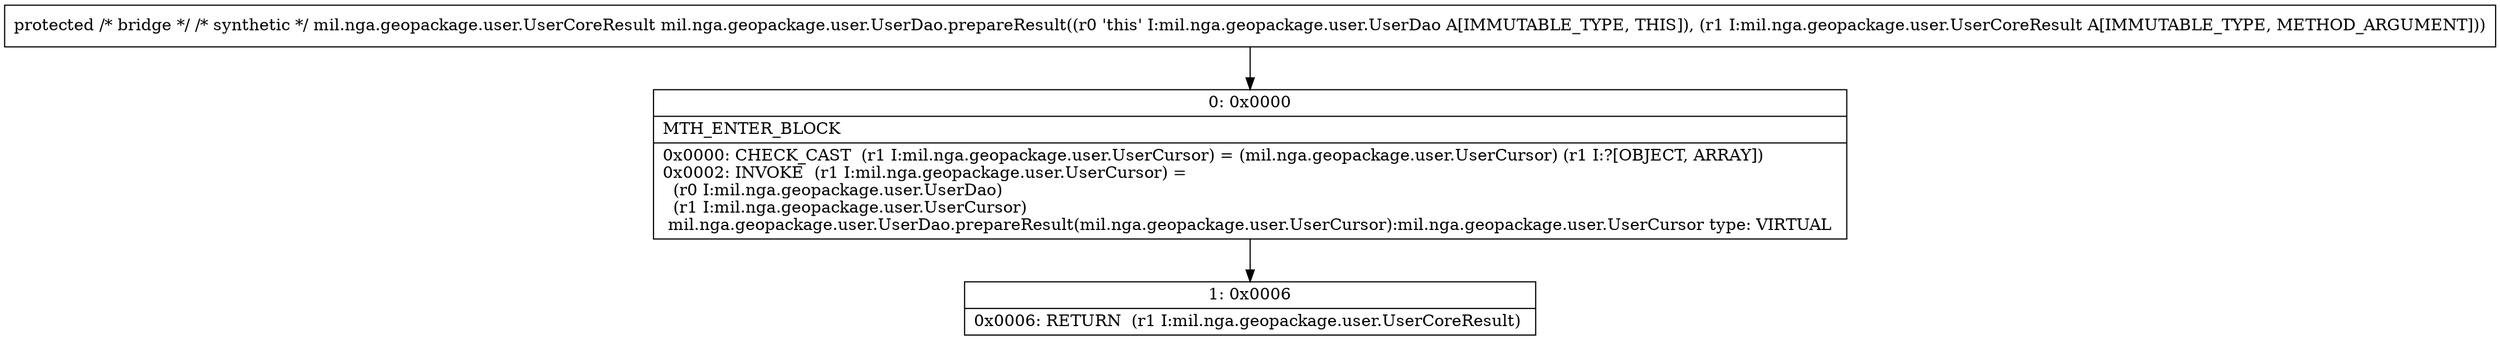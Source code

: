 digraph "CFG formil.nga.geopackage.user.UserDao.prepareResult(Lmil\/nga\/geopackage\/user\/UserCoreResult;)Lmil\/nga\/geopackage\/user\/UserCoreResult;" {
Node_0 [shape=record,label="{0\:\ 0x0000|MTH_ENTER_BLOCK\l|0x0000: CHECK_CAST  (r1 I:mil.nga.geopackage.user.UserCursor) = (mil.nga.geopackage.user.UserCursor) (r1 I:?[OBJECT, ARRAY]) \l0x0002: INVOKE  (r1 I:mil.nga.geopackage.user.UserCursor) = \l  (r0 I:mil.nga.geopackage.user.UserDao)\l  (r1 I:mil.nga.geopackage.user.UserCursor)\l mil.nga.geopackage.user.UserDao.prepareResult(mil.nga.geopackage.user.UserCursor):mil.nga.geopackage.user.UserCursor type: VIRTUAL \l}"];
Node_1 [shape=record,label="{1\:\ 0x0006|0x0006: RETURN  (r1 I:mil.nga.geopackage.user.UserCoreResult) \l}"];
MethodNode[shape=record,label="{protected \/* bridge *\/ \/* synthetic *\/ mil.nga.geopackage.user.UserCoreResult mil.nga.geopackage.user.UserDao.prepareResult((r0 'this' I:mil.nga.geopackage.user.UserDao A[IMMUTABLE_TYPE, THIS]), (r1 I:mil.nga.geopackage.user.UserCoreResult A[IMMUTABLE_TYPE, METHOD_ARGUMENT])) }"];
MethodNode -> Node_0;
Node_0 -> Node_1;
}

